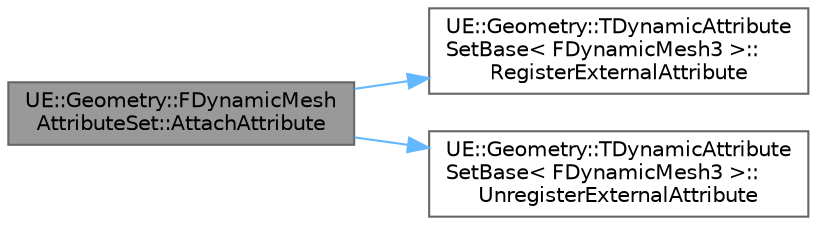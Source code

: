 digraph "UE::Geometry::FDynamicMeshAttributeSet::AttachAttribute"
{
 // INTERACTIVE_SVG=YES
 // LATEX_PDF_SIZE
  bgcolor="transparent";
  edge [fontname=Helvetica,fontsize=10,labelfontname=Helvetica,labelfontsize=10];
  node [fontname=Helvetica,fontsize=10,shape=box,height=0.2,width=0.4];
  rankdir="LR";
  Node1 [id="Node000001",label="UE::Geometry::FDynamicMesh\lAttributeSet::AttachAttribute",height=0.2,width=0.4,color="gray40", fillcolor="grey60", style="filled", fontcolor="black",tooltip=" "];
  Node1 -> Node2 [id="edge1_Node000001_Node000002",color="steelblue1",style="solid",tooltip=" "];
  Node2 [id="Node000002",label="UE::Geometry::TDynamicAttribute\lSetBase\< FDynamicMesh3 \>::\lRegisterExternalAttribute",height=0.2,width=0.4,color="grey40", fillcolor="white", style="filled",URL="$d9/d14/classUE_1_1Geometry_1_1TDynamicAttributeSetBase.html#aea9fa1402f6cabdd1ea65f2fc9825961",tooltip=" "];
  Node1 -> Node3 [id="edge2_Node000001_Node000003",color="steelblue1",style="solid",tooltip=" "];
  Node3 [id="Node000003",label="UE::Geometry::TDynamicAttribute\lSetBase\< FDynamicMesh3 \>::\lUnregisterExternalAttribute",height=0.2,width=0.4,color="grey40", fillcolor="white", style="filled",URL="$d9/d14/classUE_1_1Geometry_1_1TDynamicAttributeSetBase.html#ac92fe550f690d7f240b498d6d7a68d84",tooltip=" "];
}
